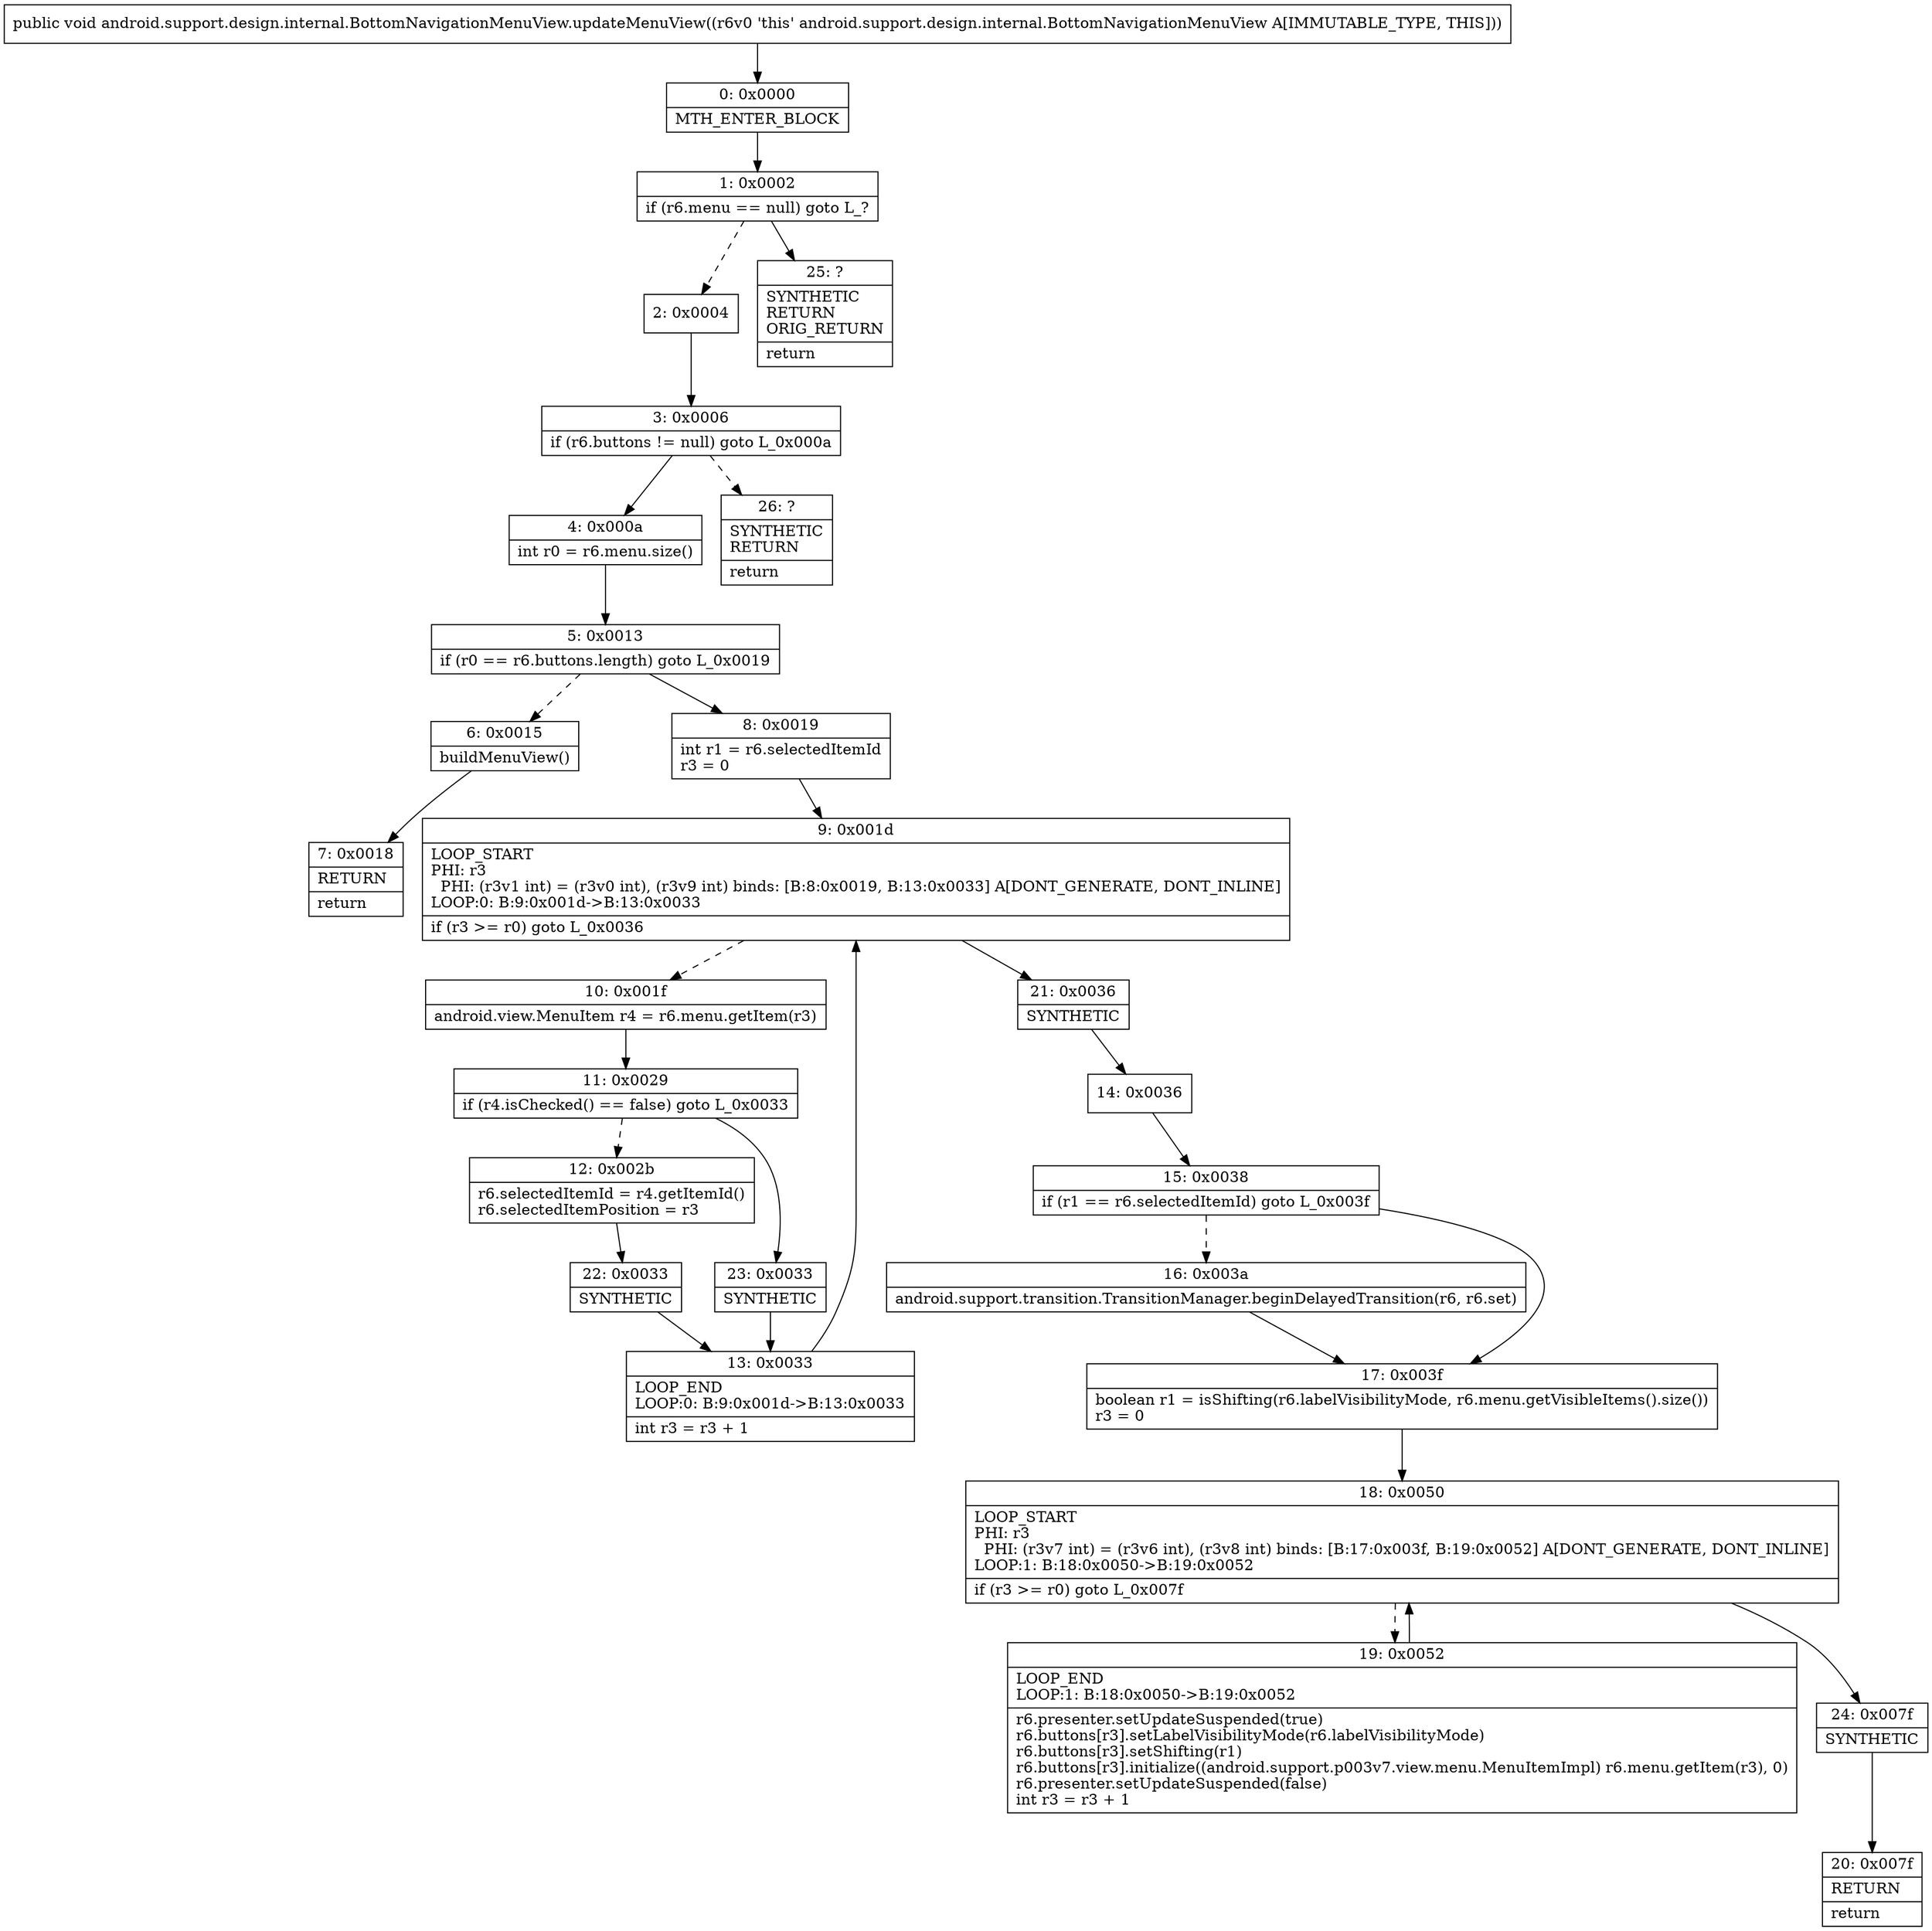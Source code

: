 digraph "CFG forandroid.support.design.internal.BottomNavigationMenuView.updateMenuView()V" {
Node_0 [shape=record,label="{0\:\ 0x0000|MTH_ENTER_BLOCK\l}"];
Node_1 [shape=record,label="{1\:\ 0x0002|if (r6.menu == null) goto L_?\l}"];
Node_2 [shape=record,label="{2\:\ 0x0004}"];
Node_3 [shape=record,label="{3\:\ 0x0006|if (r6.buttons != null) goto L_0x000a\l}"];
Node_4 [shape=record,label="{4\:\ 0x000a|int r0 = r6.menu.size()\l}"];
Node_5 [shape=record,label="{5\:\ 0x0013|if (r0 == r6.buttons.length) goto L_0x0019\l}"];
Node_6 [shape=record,label="{6\:\ 0x0015|buildMenuView()\l}"];
Node_7 [shape=record,label="{7\:\ 0x0018|RETURN\l|return\l}"];
Node_8 [shape=record,label="{8\:\ 0x0019|int r1 = r6.selectedItemId\lr3 = 0\l}"];
Node_9 [shape=record,label="{9\:\ 0x001d|LOOP_START\lPHI: r3 \l  PHI: (r3v1 int) = (r3v0 int), (r3v9 int) binds: [B:8:0x0019, B:13:0x0033] A[DONT_GENERATE, DONT_INLINE]\lLOOP:0: B:9:0x001d\-\>B:13:0x0033\l|if (r3 \>= r0) goto L_0x0036\l}"];
Node_10 [shape=record,label="{10\:\ 0x001f|android.view.MenuItem r4 = r6.menu.getItem(r3)\l}"];
Node_11 [shape=record,label="{11\:\ 0x0029|if (r4.isChecked() == false) goto L_0x0033\l}"];
Node_12 [shape=record,label="{12\:\ 0x002b|r6.selectedItemId = r4.getItemId()\lr6.selectedItemPosition = r3\l}"];
Node_13 [shape=record,label="{13\:\ 0x0033|LOOP_END\lLOOP:0: B:9:0x001d\-\>B:13:0x0033\l|int r3 = r3 + 1\l}"];
Node_14 [shape=record,label="{14\:\ 0x0036}"];
Node_15 [shape=record,label="{15\:\ 0x0038|if (r1 == r6.selectedItemId) goto L_0x003f\l}"];
Node_16 [shape=record,label="{16\:\ 0x003a|android.support.transition.TransitionManager.beginDelayedTransition(r6, r6.set)\l}"];
Node_17 [shape=record,label="{17\:\ 0x003f|boolean r1 = isShifting(r6.labelVisibilityMode, r6.menu.getVisibleItems().size())\lr3 = 0\l}"];
Node_18 [shape=record,label="{18\:\ 0x0050|LOOP_START\lPHI: r3 \l  PHI: (r3v7 int) = (r3v6 int), (r3v8 int) binds: [B:17:0x003f, B:19:0x0052] A[DONT_GENERATE, DONT_INLINE]\lLOOP:1: B:18:0x0050\-\>B:19:0x0052\l|if (r3 \>= r0) goto L_0x007f\l}"];
Node_19 [shape=record,label="{19\:\ 0x0052|LOOP_END\lLOOP:1: B:18:0x0050\-\>B:19:0x0052\l|r6.presenter.setUpdateSuspended(true)\lr6.buttons[r3].setLabelVisibilityMode(r6.labelVisibilityMode)\lr6.buttons[r3].setShifting(r1)\lr6.buttons[r3].initialize((android.support.p003v7.view.menu.MenuItemImpl) r6.menu.getItem(r3), 0)\lr6.presenter.setUpdateSuspended(false)\lint r3 = r3 + 1\l}"];
Node_20 [shape=record,label="{20\:\ 0x007f|RETURN\l|return\l}"];
Node_21 [shape=record,label="{21\:\ 0x0036|SYNTHETIC\l}"];
Node_22 [shape=record,label="{22\:\ 0x0033|SYNTHETIC\l}"];
Node_23 [shape=record,label="{23\:\ 0x0033|SYNTHETIC\l}"];
Node_24 [shape=record,label="{24\:\ 0x007f|SYNTHETIC\l}"];
Node_25 [shape=record,label="{25\:\ ?|SYNTHETIC\lRETURN\lORIG_RETURN\l|return\l}"];
Node_26 [shape=record,label="{26\:\ ?|SYNTHETIC\lRETURN\l|return\l}"];
MethodNode[shape=record,label="{public void android.support.design.internal.BottomNavigationMenuView.updateMenuView((r6v0 'this' android.support.design.internal.BottomNavigationMenuView A[IMMUTABLE_TYPE, THIS])) }"];
MethodNode -> Node_0;
Node_0 -> Node_1;
Node_1 -> Node_2[style=dashed];
Node_1 -> Node_25;
Node_2 -> Node_3;
Node_3 -> Node_4;
Node_3 -> Node_26[style=dashed];
Node_4 -> Node_5;
Node_5 -> Node_6[style=dashed];
Node_5 -> Node_8;
Node_6 -> Node_7;
Node_8 -> Node_9;
Node_9 -> Node_10[style=dashed];
Node_9 -> Node_21;
Node_10 -> Node_11;
Node_11 -> Node_12[style=dashed];
Node_11 -> Node_23;
Node_12 -> Node_22;
Node_13 -> Node_9;
Node_14 -> Node_15;
Node_15 -> Node_16[style=dashed];
Node_15 -> Node_17;
Node_16 -> Node_17;
Node_17 -> Node_18;
Node_18 -> Node_19[style=dashed];
Node_18 -> Node_24;
Node_19 -> Node_18;
Node_21 -> Node_14;
Node_22 -> Node_13;
Node_23 -> Node_13;
Node_24 -> Node_20;
}

